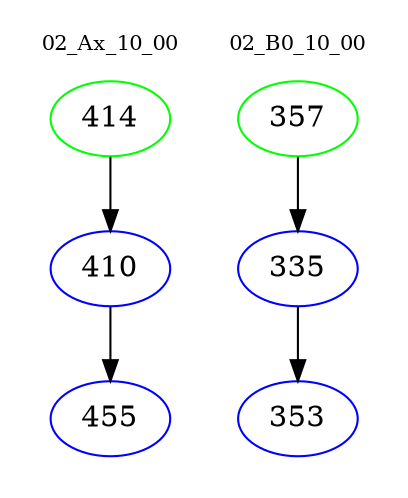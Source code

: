 digraph{
subgraph cluster_0 {
color = white
label = "02_Ax_10_00";
fontsize=10;
T0_414 [label="414", color="green"]
T0_414 -> T0_410 [color="black"]
T0_410 [label="410", color="blue"]
T0_410 -> T0_455 [color="black"]
T0_455 [label="455", color="blue"]
}
subgraph cluster_1 {
color = white
label = "02_B0_10_00";
fontsize=10;
T1_357 [label="357", color="green"]
T1_357 -> T1_335 [color="black"]
T1_335 [label="335", color="blue"]
T1_335 -> T1_353 [color="black"]
T1_353 [label="353", color="blue"]
}
}
